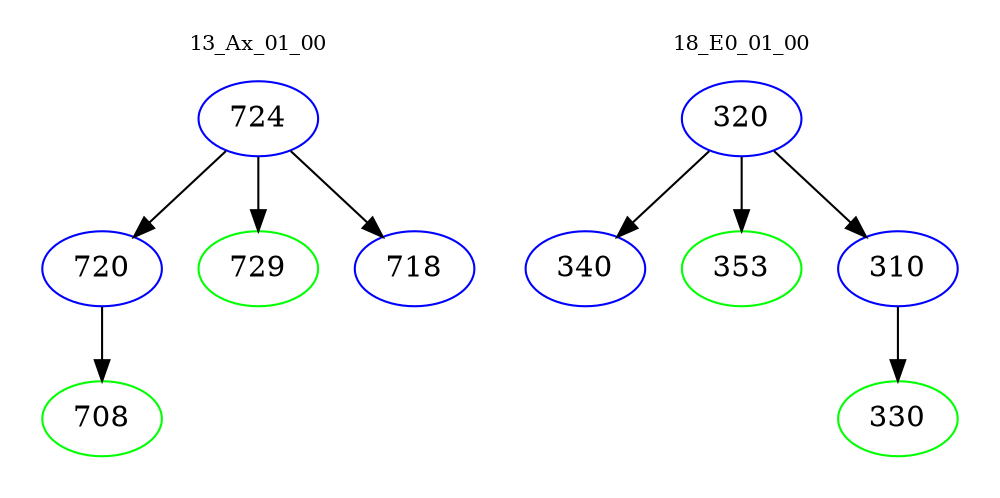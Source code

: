 digraph{
subgraph cluster_0 {
color = white
label = "13_Ax_01_00";
fontsize=10;
T0_724 [label="724", color="blue"]
T0_724 -> T0_720 [color="black"]
T0_720 [label="720", color="blue"]
T0_720 -> T0_708 [color="black"]
T0_708 [label="708", color="green"]
T0_724 -> T0_729 [color="black"]
T0_729 [label="729", color="green"]
T0_724 -> T0_718 [color="black"]
T0_718 [label="718", color="blue"]
}
subgraph cluster_1 {
color = white
label = "18_E0_01_00";
fontsize=10;
T1_320 [label="320", color="blue"]
T1_320 -> T1_340 [color="black"]
T1_340 [label="340", color="blue"]
T1_320 -> T1_353 [color="black"]
T1_353 [label="353", color="green"]
T1_320 -> T1_310 [color="black"]
T1_310 [label="310", color="blue"]
T1_310 -> T1_330 [color="black"]
T1_330 [label="330", color="green"]
}
}
